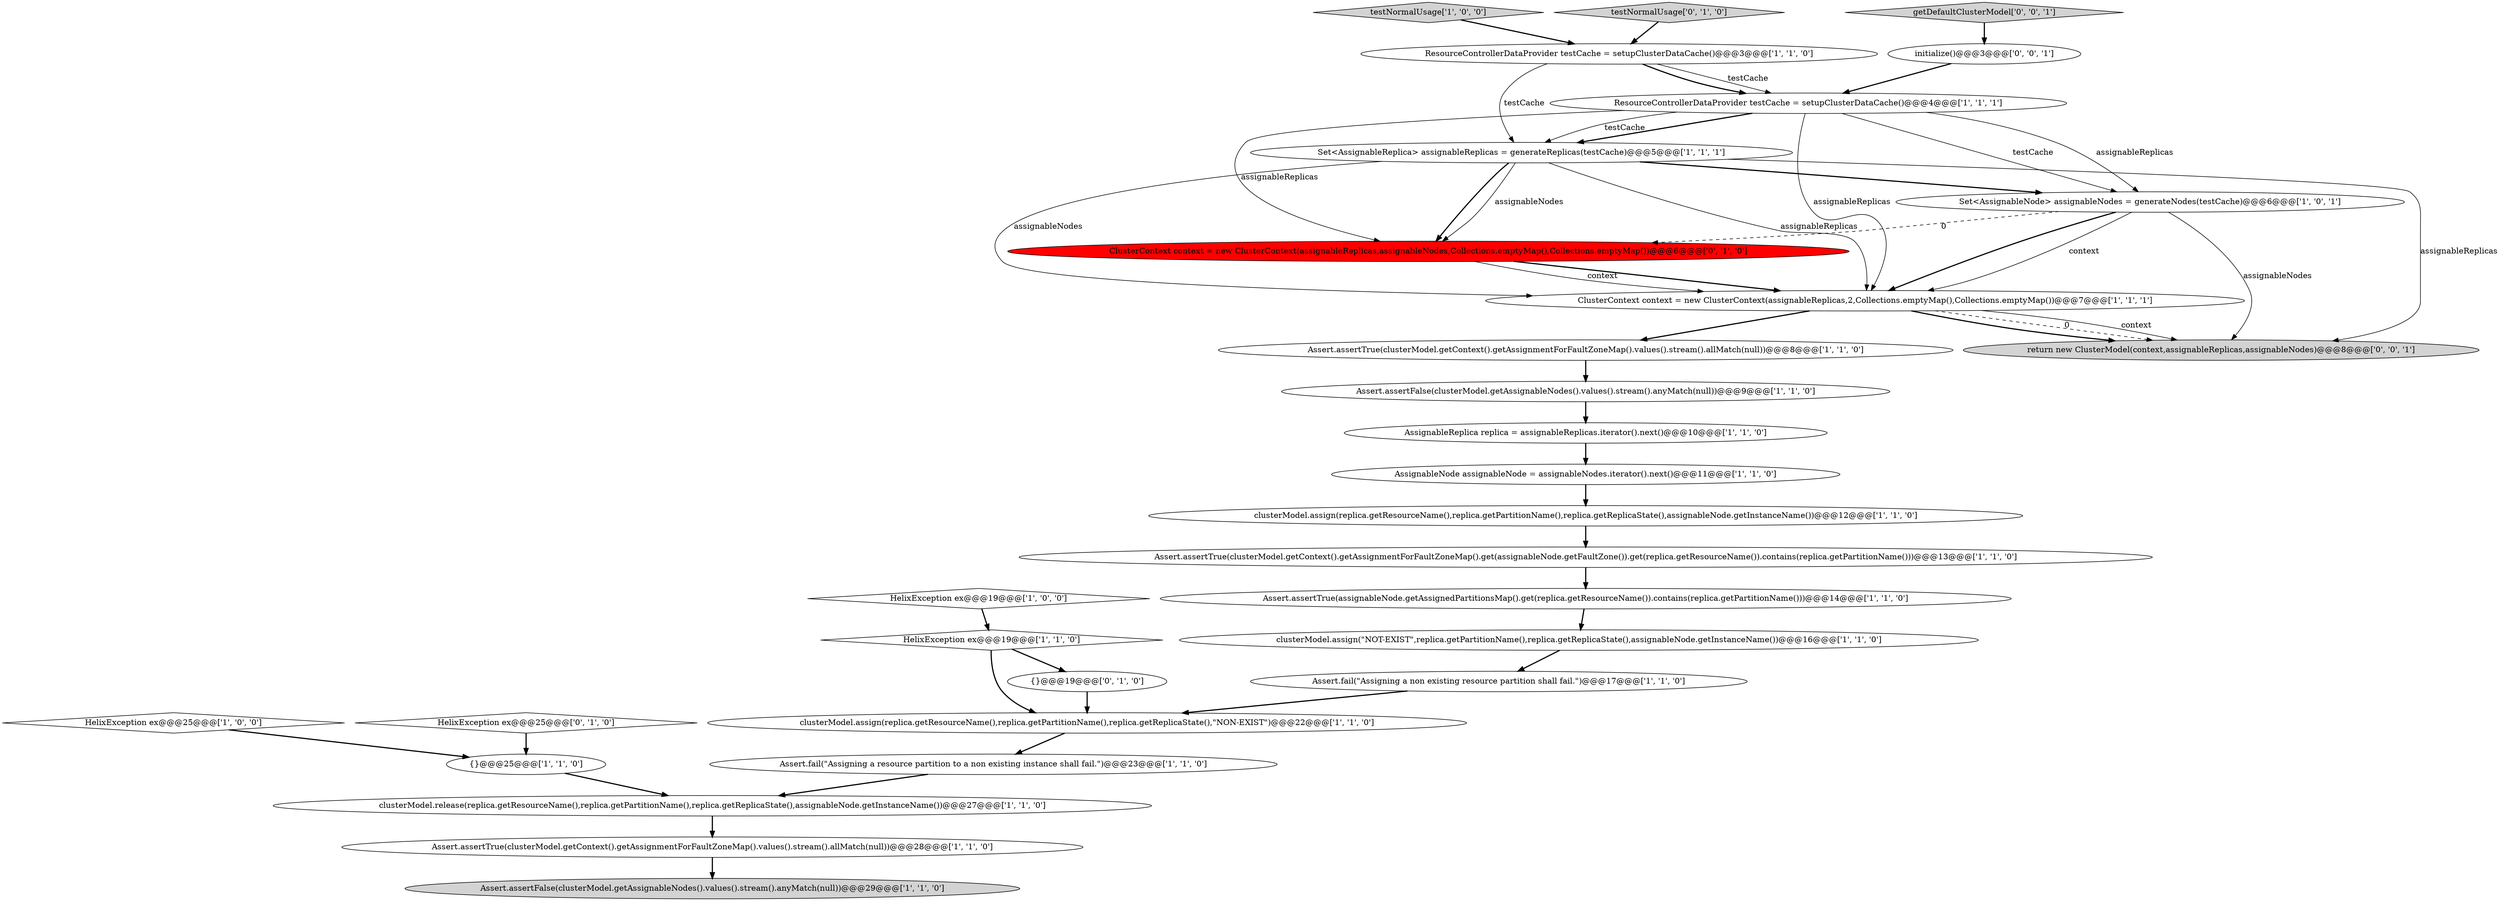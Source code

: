 digraph {
29 [style = filled, label = "return new ClusterModel(context,assignableReplicas,assignableNodes)@@@8@@@['0', '0', '1']", fillcolor = lightgray, shape = ellipse image = "AAA0AAABBB3BBB"];
27 [style = filled, label = "testNormalUsage['0', '1', '0']", fillcolor = lightgray, shape = diamond image = "AAA0AAABBB2BBB"];
26 [style = filled, label = "{}@@@19@@@['0', '1', '0']", fillcolor = white, shape = ellipse image = "AAA0AAABBB2BBB"];
5 [style = filled, label = "clusterModel.assign(\"NOT-EXIST\",replica.getPartitionName(),replica.getReplicaState(),assignableNode.getInstanceName())@@@16@@@['1', '1', '0']", fillcolor = white, shape = ellipse image = "AAA0AAABBB1BBB"];
9 [style = filled, label = "clusterModel.assign(replica.getResourceName(),replica.getPartitionName(),replica.getReplicaState(),assignableNode.getInstanceName())@@@12@@@['1', '1', '0']", fillcolor = white, shape = ellipse image = "AAA0AAABBB1BBB"];
28 [style = filled, label = "getDefaultClusterModel['0', '0', '1']", fillcolor = lightgray, shape = diamond image = "AAA0AAABBB3BBB"];
25 [style = filled, label = "ClusterContext context = new ClusterContext(assignableReplicas,assignableNodes,Collections.emptyMap(),Collections.emptyMap())@@@6@@@['0', '1', '0']", fillcolor = red, shape = ellipse image = "AAA1AAABBB2BBB"];
3 [style = filled, label = "HelixException ex@@@19@@@['1', '1', '0']", fillcolor = white, shape = diamond image = "AAA0AAABBB1BBB"];
16 [style = filled, label = "Set<AssignableReplica> assignableReplicas = generateReplicas(testCache)@@@5@@@['1', '1', '1']", fillcolor = white, shape = ellipse image = "AAA0AAABBB1BBB"];
1 [style = filled, label = "ClusterContext context = new ClusterContext(assignableReplicas,2,Collections.emptyMap(),Collections.emptyMap())@@@7@@@['1', '1', '1']", fillcolor = white, shape = ellipse image = "AAA0AAABBB1BBB"];
15 [style = filled, label = "ResourceControllerDataProvider testCache = setupClusterDataCache()@@@4@@@['1', '1', '1']", fillcolor = white, shape = ellipse image = "AAA0AAABBB1BBB"];
18 [style = filled, label = "ResourceControllerDataProvider testCache = setupClusterDataCache()@@@3@@@['1', '1', '0']", fillcolor = white, shape = ellipse image = "AAA0AAABBB1BBB"];
20 [style = filled, label = "Assert.assertTrue(clusterModel.getContext().getAssignmentForFaultZoneMap().get(assignableNode.getFaultZone()).get(replica.getResourceName()).contains(replica.getPartitionName()))@@@13@@@['1', '1', '0']", fillcolor = white, shape = ellipse image = "AAA0AAABBB1BBB"];
17 [style = filled, label = "testNormalUsage['1', '0', '0']", fillcolor = lightgray, shape = diamond image = "AAA0AAABBB1BBB"];
2 [style = filled, label = "HelixException ex@@@19@@@['1', '0', '0']", fillcolor = white, shape = diamond image = "AAA0AAABBB1BBB"];
4 [style = filled, label = "Set<AssignableNode> assignableNodes = generateNodes(testCache)@@@6@@@['1', '0', '1']", fillcolor = white, shape = ellipse image = "AAA0AAABBB1BBB"];
23 [style = filled, label = "Assert.assertTrue(clusterModel.getContext().getAssignmentForFaultZoneMap().values().stream().allMatch(null))@@@8@@@['1', '1', '0']", fillcolor = white, shape = ellipse image = "AAA0AAABBB1BBB"];
22 [style = filled, label = "Assert.assertFalse(clusterModel.getAssignableNodes().values().stream().anyMatch(null))@@@9@@@['1', '1', '0']", fillcolor = white, shape = ellipse image = "AAA0AAABBB1BBB"];
7 [style = filled, label = "clusterModel.release(replica.getResourceName(),replica.getPartitionName(),replica.getReplicaState(),assignableNode.getInstanceName())@@@27@@@['1', '1', '0']", fillcolor = white, shape = ellipse image = "AAA0AAABBB1BBB"];
24 [style = filled, label = "HelixException ex@@@25@@@['0', '1', '0']", fillcolor = white, shape = diamond image = "AAA0AAABBB2BBB"];
11 [style = filled, label = "Assert.assertTrue(assignableNode.getAssignedPartitionsMap().get(replica.getResourceName()).contains(replica.getPartitionName()))@@@14@@@['1', '1', '0']", fillcolor = white, shape = ellipse image = "AAA0AAABBB1BBB"];
19 [style = filled, label = "AssignableReplica replica = assignableReplicas.iterator().next()@@@10@@@['1', '1', '0']", fillcolor = white, shape = ellipse image = "AAA0AAABBB1BBB"];
13 [style = filled, label = "Assert.assertFalse(clusterModel.getAssignableNodes().values().stream().anyMatch(null))@@@29@@@['1', '1', '0']", fillcolor = lightgray, shape = ellipse image = "AAA0AAABBB1BBB"];
6 [style = filled, label = "clusterModel.assign(replica.getResourceName(),replica.getPartitionName(),replica.getReplicaState(),\"NON-EXIST\")@@@22@@@['1', '1', '0']", fillcolor = white, shape = ellipse image = "AAA0AAABBB1BBB"];
0 [style = filled, label = "Assert.fail(\"Assigning a non existing resource partition shall fail.\")@@@17@@@['1', '1', '0']", fillcolor = white, shape = ellipse image = "AAA0AAABBB1BBB"];
10 [style = filled, label = "{}@@@25@@@['1', '1', '0']", fillcolor = white, shape = ellipse image = "AAA0AAABBB1BBB"];
14 [style = filled, label = "AssignableNode assignableNode = assignableNodes.iterator().next()@@@11@@@['1', '1', '0']", fillcolor = white, shape = ellipse image = "AAA0AAABBB1BBB"];
21 [style = filled, label = "Assert.fail(\"Assigning a resource partition to a non existing instance shall fail.\")@@@23@@@['1', '1', '0']", fillcolor = white, shape = ellipse image = "AAA0AAABBB1BBB"];
30 [style = filled, label = "initialize()@@@3@@@['0', '0', '1']", fillcolor = white, shape = ellipse image = "AAA0AAABBB3BBB"];
12 [style = filled, label = "Assert.assertTrue(clusterModel.getContext().getAssignmentForFaultZoneMap().values().stream().allMatch(null))@@@28@@@['1', '1', '0']", fillcolor = white, shape = ellipse image = "AAA0AAABBB1BBB"];
8 [style = filled, label = "HelixException ex@@@25@@@['1', '0', '0']", fillcolor = white, shape = diamond image = "AAA0AAABBB1BBB"];
24->10 [style = bold, label=""];
8->10 [style = bold, label=""];
27->18 [style = bold, label=""];
25->1 [style = bold, label=""];
18->15 [style = solid, label="testCache"];
28->30 [style = bold, label=""];
22->19 [style = bold, label=""];
0->6 [style = bold, label=""];
7->12 [style = bold, label=""];
6->21 [style = bold, label=""];
2->3 [style = bold, label=""];
18->15 [style = bold, label=""];
1->29 [style = dashed, label="0"];
1->29 [style = solid, label="context"];
3->26 [style = bold, label=""];
16->1 [style = solid, label="assignableNodes"];
3->6 [style = bold, label=""];
9->20 [style = bold, label=""];
16->25 [style = bold, label=""];
16->29 [style = solid, label="assignableReplicas"];
26->6 [style = bold, label=""];
15->16 [style = bold, label=""];
15->16 [style = solid, label="testCache"];
10->7 [style = bold, label=""];
1->23 [style = bold, label=""];
16->25 [style = solid, label="assignableNodes"];
4->1 [style = solid, label="context"];
4->25 [style = dashed, label="0"];
15->4 [style = solid, label="testCache"];
12->13 [style = bold, label=""];
11->5 [style = bold, label=""];
23->22 [style = bold, label=""];
19->14 [style = bold, label=""];
18->16 [style = solid, label="testCache"];
4->29 [style = solid, label="assignableNodes"];
25->1 [style = solid, label="context"];
5->0 [style = bold, label=""];
15->1 [style = solid, label="assignableReplicas"];
21->7 [style = bold, label=""];
14->9 [style = bold, label=""];
4->1 [style = bold, label=""];
15->25 [style = solid, label="assignableReplicas"];
16->4 [style = bold, label=""];
1->29 [style = bold, label=""];
16->1 [style = solid, label="assignableReplicas"];
17->18 [style = bold, label=""];
30->15 [style = bold, label=""];
15->4 [style = solid, label="assignableReplicas"];
20->11 [style = bold, label=""];
}
